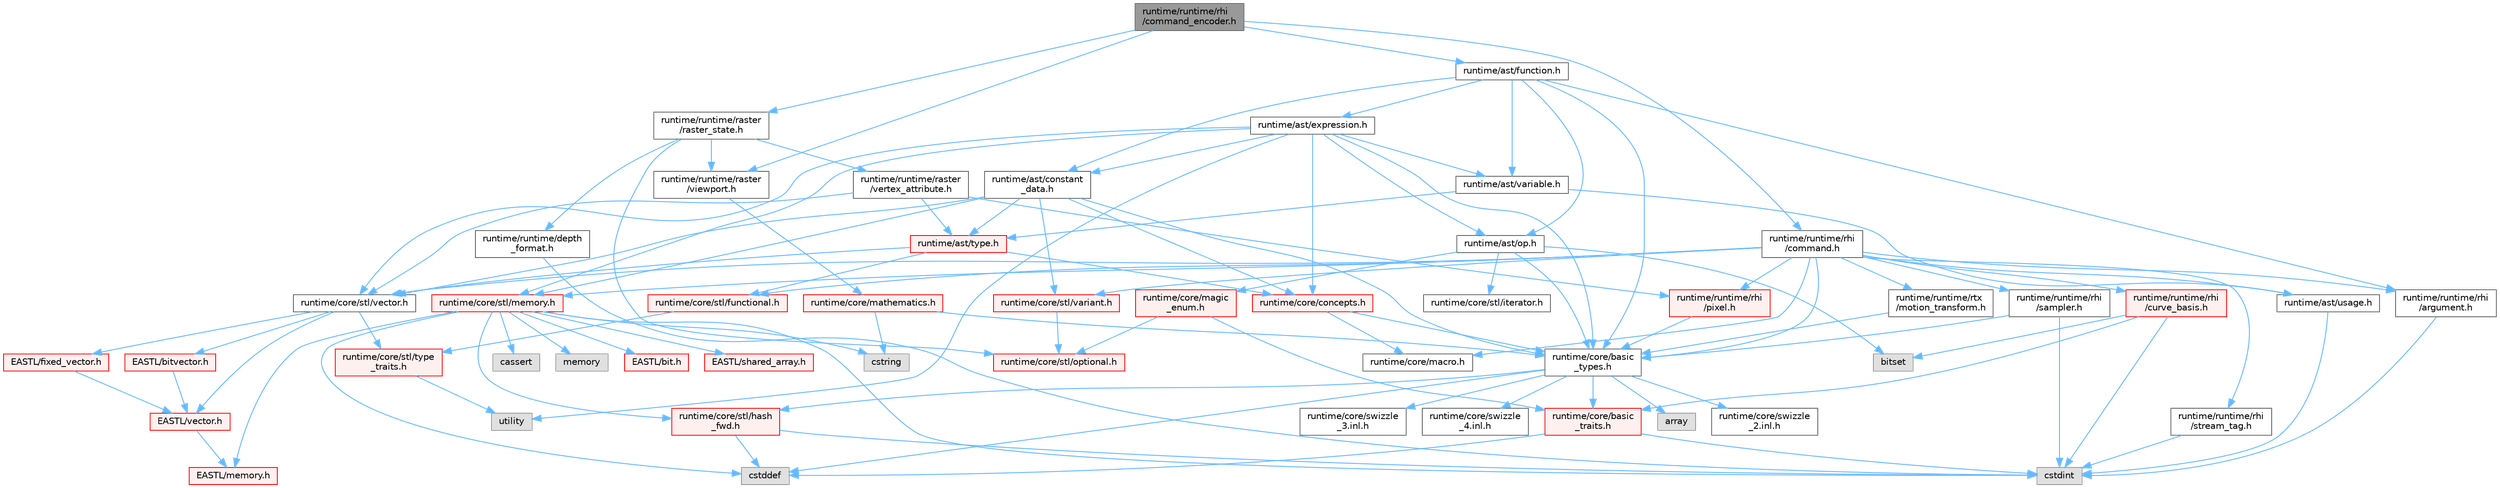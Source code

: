 digraph "runtime/runtime/rhi/command_encoder.h"
{
 // LATEX_PDF_SIZE
  bgcolor="transparent";
  edge [fontname=Helvetica,fontsize=10,labelfontname=Helvetica,labelfontsize=10];
  node [fontname=Helvetica,fontsize=10,shape=box,height=0.2,width=0.4];
  Node1 [id="Node000001",label="runtime/runtime/rhi\l/command_encoder.h",height=0.2,width=0.4,color="gray40", fillcolor="grey60", style="filled", fontcolor="black",tooltip=" "];
  Node1 -> Node2 [id="edge1_Node000001_Node000002",color="steelblue1",style="solid",tooltip=" "];
  Node2 [id="Node000002",label="runtime/ast/function.h",height=0.2,width=0.4,color="grey40", fillcolor="white", style="filled",URL="$ast_2function_8h.html",tooltip=" "];
  Node2 -> Node3 [id="edge2_Node000002_Node000003",color="steelblue1",style="solid",tooltip=" "];
  Node3 [id="Node000003",label="runtime/core/basic\l_types.h",height=0.2,width=0.4,color="grey40", fillcolor="white", style="filled",URL="$basic__types_8h.html",tooltip=" "];
  Node3 -> Node4 [id="edge3_Node000003_Node000004",color="steelblue1",style="solid",tooltip=" "];
  Node4 [id="Node000004",label="cstddef",height=0.2,width=0.4,color="grey60", fillcolor="#E0E0E0", style="filled",tooltip=" "];
  Node3 -> Node5 [id="edge4_Node000003_Node000005",color="steelblue1",style="solid",tooltip=" "];
  Node5 [id="Node000005",label="array",height=0.2,width=0.4,color="grey60", fillcolor="#E0E0E0", style="filled",tooltip=" "];
  Node3 -> Node6 [id="edge5_Node000003_Node000006",color="steelblue1",style="solid",tooltip=" "];
  Node6 [id="Node000006",label="runtime/core/stl/hash\l_fwd.h",height=0.2,width=0.4,color="red", fillcolor="#FFF0F0", style="filled",URL="$hash__fwd_8h.html",tooltip=" "];
  Node6 -> Node4 [id="edge6_Node000006_Node000004",color="steelblue1",style="solid",tooltip=" "];
  Node6 -> Node7 [id="edge7_Node000006_Node000007",color="steelblue1",style="solid",tooltip=" "];
  Node7 [id="Node000007",label="cstdint",height=0.2,width=0.4,color="grey60", fillcolor="#E0E0E0", style="filled",tooltip=" "];
  Node3 -> Node9 [id="edge8_Node000003_Node000009",color="steelblue1",style="solid",tooltip=" "];
  Node9 [id="Node000009",label="runtime/core/basic\l_traits.h",height=0.2,width=0.4,color="red", fillcolor="#FFF0F0", style="filled",URL="$basic__traits_8h.html",tooltip=" "];
  Node9 -> Node7 [id="edge9_Node000009_Node000007",color="steelblue1",style="solid",tooltip=" "];
  Node9 -> Node4 [id="edge10_Node000009_Node000004",color="steelblue1",style="solid",tooltip=" "];
  Node3 -> Node22 [id="edge11_Node000003_Node000022",color="steelblue1",style="solid",tooltip=" "];
  Node22 [id="Node000022",label="runtime/core/swizzle\l_2.inl.h",height=0.2,width=0.4,color="grey40", fillcolor="white", style="filled",URL="$core_2swizzle__2_8inl_8h.html",tooltip=" "];
  Node3 -> Node23 [id="edge12_Node000003_Node000023",color="steelblue1",style="solid",tooltip=" "];
  Node23 [id="Node000023",label="runtime/core/swizzle\l_3.inl.h",height=0.2,width=0.4,color="grey40", fillcolor="white", style="filled",URL="$core_2swizzle__3_8inl_8h.html",tooltip=" "];
  Node3 -> Node24 [id="edge13_Node000003_Node000024",color="steelblue1",style="solid",tooltip=" "];
  Node24 [id="Node000024",label="runtime/core/swizzle\l_4.inl.h",height=0.2,width=0.4,color="grey40", fillcolor="white", style="filled",URL="$core_2swizzle__4_8inl_8h.html",tooltip=" "];
  Node2 -> Node25 [id="edge14_Node000002_Node000025",color="steelblue1",style="solid",tooltip=" "];
  Node25 [id="Node000025",label="runtime/ast/op.h",height=0.2,width=0.4,color="grey40", fillcolor="white", style="filled",URL="$op_8h.html",tooltip=" "];
  Node25 -> Node26 [id="edge15_Node000025_Node000026",color="steelblue1",style="solid",tooltip=" "];
  Node26 [id="Node000026",label="bitset",height=0.2,width=0.4,color="grey60", fillcolor="#E0E0E0", style="filled",tooltip=" "];
  Node25 -> Node27 [id="edge16_Node000025_Node000027",color="steelblue1",style="solid",tooltip=" "];
  Node27 [id="Node000027",label="runtime/core/stl/iterator.h",height=0.2,width=0.4,color="grey40", fillcolor="white", style="filled",URL="$core_2stl_2iterator_8h.html",tooltip=" "];
  Node25 -> Node3 [id="edge17_Node000025_Node000003",color="steelblue1",style="solid",tooltip=" "];
  Node25 -> Node28 [id="edge18_Node000025_Node000028",color="steelblue1",style="solid",tooltip=" "];
  Node28 [id="Node000028",label="runtime/core/magic\l_enum.h",height=0.2,width=0.4,color="red", fillcolor="#FFF0F0", style="filled",URL="$magic__enum_8h.html",tooltip=" "];
  Node28 -> Node9 [id="edge19_Node000028_Node000009",color="steelblue1",style="solid",tooltip=" "];
  Node28 -> Node170 [id="edge20_Node000028_Node000170",color="steelblue1",style="solid",tooltip=" "];
  Node170 [id="Node000170",label="runtime/core/stl/optional.h",height=0.2,width=0.4,color="red", fillcolor="#FFF0F0", style="filled",URL="$core_2stl_2optional_8h.html",tooltip=" "];
  Node2 -> Node173 [id="edge21_Node000002_Node000173",color="steelblue1",style="solid",tooltip=" "];
  Node173 [id="Node000173",label="runtime/ast/variable.h",height=0.2,width=0.4,color="grey40", fillcolor="white", style="filled",URL="$variable_8h.html",tooltip=" "];
  Node173 -> Node174 [id="edge22_Node000173_Node000174",color="steelblue1",style="solid",tooltip=" "];
  Node174 [id="Node000174",label="runtime/ast/type.h",height=0.2,width=0.4,color="red", fillcolor="#FFF0F0", style="filled",URL="$type_8h.html",tooltip=" "];
  Node174 -> Node175 [id="edge23_Node000174_Node000175",color="steelblue1",style="solid",tooltip=" "];
  Node175 [id="Node000175",label="runtime/core/stl/vector.h",height=0.2,width=0.4,color="grey40", fillcolor="white", style="filled",URL="$core_2stl_2vector_8h.html",tooltip=" "];
  Node175 -> Node176 [id="edge24_Node000175_Node000176",color="steelblue1",style="solid",tooltip=" "];
  Node176 [id="Node000176",label="EASTL/vector.h",height=0.2,width=0.4,color="red", fillcolor="#FFF0F0", style="filled",URL="$_e_a_s_t_l_2include_2_e_a_s_t_l_2vector_8h.html",tooltip=" "];
  Node176 -> Node56 [id="edge25_Node000176_Node000056",color="steelblue1",style="solid",tooltip=" "];
  Node56 [id="Node000056",label="EASTL/memory.h",height=0.2,width=0.4,color="red", fillcolor="#FFF0F0", style="filled",URL="$_e_a_s_t_l_2include_2_e_a_s_t_l_2memory_8h.html",tooltip=" "];
  Node175 -> Node177 [id="edge26_Node000175_Node000177",color="steelblue1",style="solid",tooltip=" "];
  Node177 [id="Node000177",label="EASTL/fixed_vector.h",height=0.2,width=0.4,color="red", fillcolor="#FFF0F0", style="filled",URL="$fixed__vector_8h.html",tooltip=" "];
  Node177 -> Node176 [id="edge27_Node000177_Node000176",color="steelblue1",style="solid",tooltip=" "];
  Node175 -> Node179 [id="edge28_Node000175_Node000179",color="steelblue1",style="solid",tooltip=" "];
  Node179 [id="Node000179",label="EASTL/bitvector.h",height=0.2,width=0.4,color="red", fillcolor="#FFF0F0", style="filled",URL="$bitvector_8h.html",tooltip=" "];
  Node179 -> Node176 [id="edge29_Node000179_Node000176",color="steelblue1",style="solid",tooltip=" "];
  Node175 -> Node181 [id="edge30_Node000175_Node000181",color="steelblue1",style="solid",tooltip=" "];
  Node181 [id="Node000181",label="runtime/core/stl/type\l_traits.h",height=0.2,width=0.4,color="red", fillcolor="#FFF0F0", style="filled",URL="$core_2stl_2type__traits_8h.html",tooltip=" "];
  Node181 -> Node12 [id="edge31_Node000181_Node000012",color="steelblue1",style="solid",tooltip=" "];
  Node12 [id="Node000012",label="utility",height=0.2,width=0.4,color="grey60", fillcolor="#E0E0E0", style="filled",tooltip=" "];
  Node174 -> Node182 [id="edge32_Node000174_Node000182",color="steelblue1",style="solid",tooltip=" "];
  Node182 [id="Node000182",label="runtime/core/stl/functional.h",height=0.2,width=0.4,color="red", fillcolor="#FFF0F0", style="filled",URL="$core_2stl_2functional_8h.html",tooltip=" "];
  Node182 -> Node181 [id="edge33_Node000182_Node000181",color="steelblue1",style="solid",tooltip=" "];
  Node174 -> Node185 [id="edge34_Node000174_Node000185",color="steelblue1",style="solid",tooltip=" "];
  Node185 [id="Node000185",label="runtime/core/concepts.h",height=0.2,width=0.4,color="red", fillcolor="#FFF0F0", style="filled",URL="$concepts_8h.html",tooltip=" "];
  Node185 -> Node186 [id="edge35_Node000185_Node000186",color="steelblue1",style="solid",tooltip=" "];
  Node186 [id="Node000186",label="runtime/core/macro.h",height=0.2,width=0.4,color="grey40", fillcolor="white", style="filled",URL="$macro_8h.html",tooltip=" "];
  Node185 -> Node3 [id="edge36_Node000185_Node000003",color="steelblue1",style="solid",tooltip=" "];
  Node173 -> Node188 [id="edge37_Node000173_Node000188",color="steelblue1",style="solid",tooltip=" "];
  Node188 [id="Node000188",label="runtime/ast/usage.h",height=0.2,width=0.4,color="grey40", fillcolor="white", style="filled",URL="$usage_8h.html",tooltip=" "];
  Node188 -> Node7 [id="edge38_Node000188_Node000007",color="steelblue1",style="solid",tooltip=" "];
  Node2 -> Node189 [id="edge39_Node000002_Node000189",color="steelblue1",style="solid",tooltip=" "];
  Node189 [id="Node000189",label="runtime/ast/expression.h",height=0.2,width=0.4,color="grey40", fillcolor="white", style="filled",URL="$expression_8h.html",tooltip=" "];
  Node189 -> Node175 [id="edge40_Node000189_Node000175",color="steelblue1",style="solid",tooltip=" "];
  Node189 -> Node32 [id="edge41_Node000189_Node000032",color="steelblue1",style="solid",tooltip=" "];
  Node32 [id="Node000032",label="runtime/core/stl/memory.h",height=0.2,width=0.4,color="red", fillcolor="#FFF0F0", style="filled",URL="$core_2stl_2memory_8h.html",tooltip=" "];
  Node32 -> Node4 [id="edge42_Node000032_Node000004",color="steelblue1",style="solid",tooltip=" "];
  Node32 -> Node7 [id="edge43_Node000032_Node000007",color="steelblue1",style="solid",tooltip=" "];
  Node32 -> Node33 [id="edge44_Node000032_Node000033",color="steelblue1",style="solid",tooltip=" "];
  Node33 [id="Node000033",label="cassert",height=0.2,width=0.4,color="grey60", fillcolor="#E0E0E0", style="filled",tooltip=" "];
  Node32 -> Node34 [id="edge45_Node000032_Node000034",color="steelblue1",style="solid",tooltip=" "];
  Node34 [id="Node000034",label="memory",height=0.2,width=0.4,color="grey60", fillcolor="#E0E0E0", style="filled",tooltip=" "];
  Node32 -> Node20 [id="edge46_Node000032_Node000020",color="steelblue1",style="solid",tooltip=" "];
  Node20 [id="Node000020",label="cstring",height=0.2,width=0.4,color="grey60", fillcolor="#E0E0E0", style="filled",tooltip=" "];
  Node32 -> Node35 [id="edge47_Node000032_Node000035",color="steelblue1",style="solid",tooltip=" "];
  Node35 [id="Node000035",label="EASTL/bit.h",height=0.2,width=0.4,color="red", fillcolor="#FFF0F0", style="filled",URL="$bit_8h.html",tooltip=" "];
  Node32 -> Node56 [id="edge48_Node000032_Node000056",color="steelblue1",style="solid",tooltip=" "];
  Node32 -> Node83 [id="edge49_Node000032_Node000083",color="steelblue1",style="solid",tooltip=" "];
  Node83 [id="Node000083",label="EASTL/shared_array.h",height=0.2,width=0.4,color="red", fillcolor="#FFF0F0", style="filled",URL="$shared__array_8h.html",tooltip=" "];
  Node32 -> Node6 [id="edge50_Node000032_Node000006",color="steelblue1",style="solid",tooltip=" "];
  Node189 -> Node185 [id="edge51_Node000189_Node000185",color="steelblue1",style="solid",tooltip=" "];
  Node189 -> Node3 [id="edge52_Node000189_Node000003",color="steelblue1",style="solid",tooltip=" "];
  Node189 -> Node173 [id="edge53_Node000189_Node000173",color="steelblue1",style="solid",tooltip=" "];
  Node189 -> Node25 [id="edge54_Node000189_Node000025",color="steelblue1",style="solid",tooltip=" "];
  Node189 -> Node190 [id="edge55_Node000189_Node000190",color="steelblue1",style="solid",tooltip=" "];
  Node190 [id="Node000190",label="runtime/ast/constant\l_data.h",height=0.2,width=0.4,color="grey40", fillcolor="white", style="filled",URL="$constant__data_8h.html",tooltip=" "];
  Node190 -> Node174 [id="edge56_Node000190_Node000174",color="steelblue1",style="solid",tooltip=" "];
  Node190 -> Node191 [id="edge57_Node000190_Node000191",color="steelblue1",style="solid",tooltip=" "];
  Node191 [id="Node000191",label="runtime/core/stl/variant.h",height=0.2,width=0.4,color="red", fillcolor="#FFF0F0", style="filled",URL="$core_2stl_2variant_8h.html",tooltip=" "];
  Node191 -> Node170 [id="edge58_Node000191_Node000170",color="steelblue1",style="solid",tooltip=" "];
  Node190 -> Node175 [id="edge59_Node000190_Node000175",color="steelblue1",style="solid",tooltip=" "];
  Node190 -> Node32 [id="edge60_Node000190_Node000032",color="steelblue1",style="solid",tooltip=" "];
  Node190 -> Node3 [id="edge61_Node000190_Node000003",color="steelblue1",style="solid",tooltip=" "];
  Node190 -> Node185 [id="edge62_Node000190_Node000185",color="steelblue1",style="solid",tooltip=" "];
  Node189 -> Node12 [id="edge63_Node000189_Node000012",color="steelblue1",style="solid",tooltip=" "];
  Node2 -> Node190 [id="edge64_Node000002_Node000190",color="steelblue1",style="solid",tooltip=" "];
  Node2 -> Node195 [id="edge65_Node000002_Node000195",color="steelblue1",style="solid",tooltip=" "];
  Node195 [id="Node000195",label="runtime/runtime/rhi\l/argument.h",height=0.2,width=0.4,color="grey40", fillcolor="white", style="filled",URL="$argument_8h.html",tooltip=" "];
  Node195 -> Node7 [id="edge66_Node000195_Node000007",color="steelblue1",style="solid",tooltip=" "];
  Node1 -> Node196 [id="edge67_Node000001_Node000196",color="steelblue1",style="solid",tooltip=" "];
  Node196 [id="Node000196",label="runtime/runtime/rhi\l/command.h",height=0.2,width=0.4,color="grey40", fillcolor="white", style="filled",URL="$command_8h.html",tooltip=" "];
  Node196 -> Node186 [id="edge68_Node000196_Node000186",color="steelblue1",style="solid",tooltip=" "];
  Node196 -> Node3 [id="edge69_Node000196_Node000003",color="steelblue1",style="solid",tooltip=" "];
  Node196 -> Node175 [id="edge70_Node000196_Node000175",color="steelblue1",style="solid",tooltip=" "];
  Node196 -> Node32 [id="edge71_Node000196_Node000032",color="steelblue1",style="solid",tooltip=" "];
  Node196 -> Node191 [id="edge72_Node000196_Node000191",color="steelblue1",style="solid",tooltip=" "];
  Node196 -> Node182 [id="edge73_Node000196_Node000182",color="steelblue1",style="solid",tooltip=" "];
  Node196 -> Node188 [id="edge74_Node000196_Node000188",color="steelblue1",style="solid",tooltip=" "];
  Node196 -> Node197 [id="edge75_Node000196_Node000197",color="steelblue1",style="solid",tooltip=" "];
  Node197 [id="Node000197",label="runtime/runtime/rhi\l/pixel.h",height=0.2,width=0.4,color="red", fillcolor="#FFF0F0", style="filled",URL="$pixel_8h.html",tooltip=" "];
  Node197 -> Node3 [id="edge76_Node000197_Node000003",color="steelblue1",style="solid",tooltip=" "];
  Node196 -> Node198 [id="edge77_Node000196_Node000198",color="steelblue1",style="solid",tooltip=" "];
  Node198 [id="Node000198",label="runtime/runtime/rhi\l/stream_tag.h",height=0.2,width=0.4,color="grey40", fillcolor="white", style="filled",URL="$stream__tag_8h.html",tooltip=" "];
  Node198 -> Node7 [id="edge78_Node000198_Node000007",color="steelblue1",style="solid",tooltip=" "];
  Node196 -> Node199 [id="edge79_Node000196_Node000199",color="steelblue1",style="solid",tooltip=" "];
  Node199 [id="Node000199",label="runtime/runtime/rhi\l/sampler.h",height=0.2,width=0.4,color="grey40", fillcolor="white", style="filled",URL="$sampler_8h.html",tooltip=" "];
  Node199 -> Node7 [id="edge80_Node000199_Node000007",color="steelblue1",style="solid",tooltip=" "];
  Node199 -> Node3 [id="edge81_Node000199_Node000003",color="steelblue1",style="solid",tooltip=" "];
  Node196 -> Node195 [id="edge82_Node000196_Node000195",color="steelblue1",style="solid",tooltip=" "];
  Node196 -> Node200 [id="edge83_Node000196_Node000200",color="steelblue1",style="solid",tooltip=" "];
  Node200 [id="Node000200",label="runtime/runtime/rhi\l/curve_basis.h",height=0.2,width=0.4,color="red", fillcolor="#FFF0F0", style="filled",URL="$curve__basis_8h.html",tooltip=" "];
  Node200 -> Node7 [id="edge84_Node000200_Node000007",color="steelblue1",style="solid",tooltip=" "];
  Node200 -> Node26 [id="edge85_Node000200_Node000026",color="steelblue1",style="solid",tooltip=" "];
  Node200 -> Node9 [id="edge86_Node000200_Node000009",color="steelblue1",style="solid",tooltip=" "];
  Node196 -> Node202 [id="edge87_Node000196_Node000202",color="steelblue1",style="solid",tooltip=" "];
  Node202 [id="Node000202",label="runtime/runtime/rtx\l/motion_transform.h",height=0.2,width=0.4,color="grey40", fillcolor="white", style="filled",URL="$motion__transform_8h.html",tooltip=" "];
  Node202 -> Node3 [id="edge88_Node000202_Node000003",color="steelblue1",style="solid",tooltip=" "];
  Node1 -> Node203 [id="edge89_Node000001_Node000203",color="steelblue1",style="solid",tooltip=" "];
  Node203 [id="Node000203",label="runtime/runtime/raster\l/viewport.h",height=0.2,width=0.4,color="grey40", fillcolor="white", style="filled",URL="$viewport_8h.html",tooltip=" "];
  Node203 -> Node204 [id="edge90_Node000203_Node000204",color="steelblue1",style="solid",tooltip=" "];
  Node204 [id="Node000204",label="runtime/core/mathematics.h",height=0.2,width=0.4,color="red", fillcolor="#FFF0F0", style="filled",URL="$mathematics_8h.html",tooltip=" "];
  Node204 -> Node20 [id="edge91_Node000204_Node000020",color="steelblue1",style="solid",tooltip=" "];
  Node204 -> Node3 [id="edge92_Node000204_Node000003",color="steelblue1",style="solid",tooltip=" "];
  Node1 -> Node207 [id="edge93_Node000001_Node000207",color="steelblue1",style="solid",tooltip=" "];
  Node207 [id="Node000207",label="runtime/runtime/raster\l/raster_state.h",height=0.2,width=0.4,color="grey40", fillcolor="white", style="filled",URL="$raster__state_8h.html",tooltip=" "];
  Node207 -> Node170 [id="edge94_Node000207_Node000170",color="steelblue1",style="solid",tooltip=" "];
  Node207 -> Node208 [id="edge95_Node000207_Node000208",color="steelblue1",style="solid",tooltip=" "];
  Node208 [id="Node000208",label="runtime/runtime/depth\l_format.h",height=0.2,width=0.4,color="grey40", fillcolor="white", style="filled",URL="$depth__format_8h.html",tooltip=" "];
  Node208 -> Node7 [id="edge96_Node000208_Node000007",color="steelblue1",style="solid",tooltip=" "];
  Node207 -> Node209 [id="edge97_Node000207_Node000209",color="steelblue1",style="solid",tooltip=" "];
  Node209 [id="Node000209",label="runtime/runtime/raster\l/vertex_attribute.h",height=0.2,width=0.4,color="grey40", fillcolor="white", style="filled",URL="$vertex__attribute_8h.html",tooltip=" "];
  Node209 -> Node174 [id="edge98_Node000209_Node000174",color="steelblue1",style="solid",tooltip=" "];
  Node209 -> Node197 [id="edge99_Node000209_Node000197",color="steelblue1",style="solid",tooltip=" "];
  Node209 -> Node175 [id="edge100_Node000209_Node000175",color="steelblue1",style="solid",tooltip=" "];
  Node207 -> Node203 [id="edge101_Node000207_Node000203",color="steelblue1",style="solid",tooltip=" "];
}
